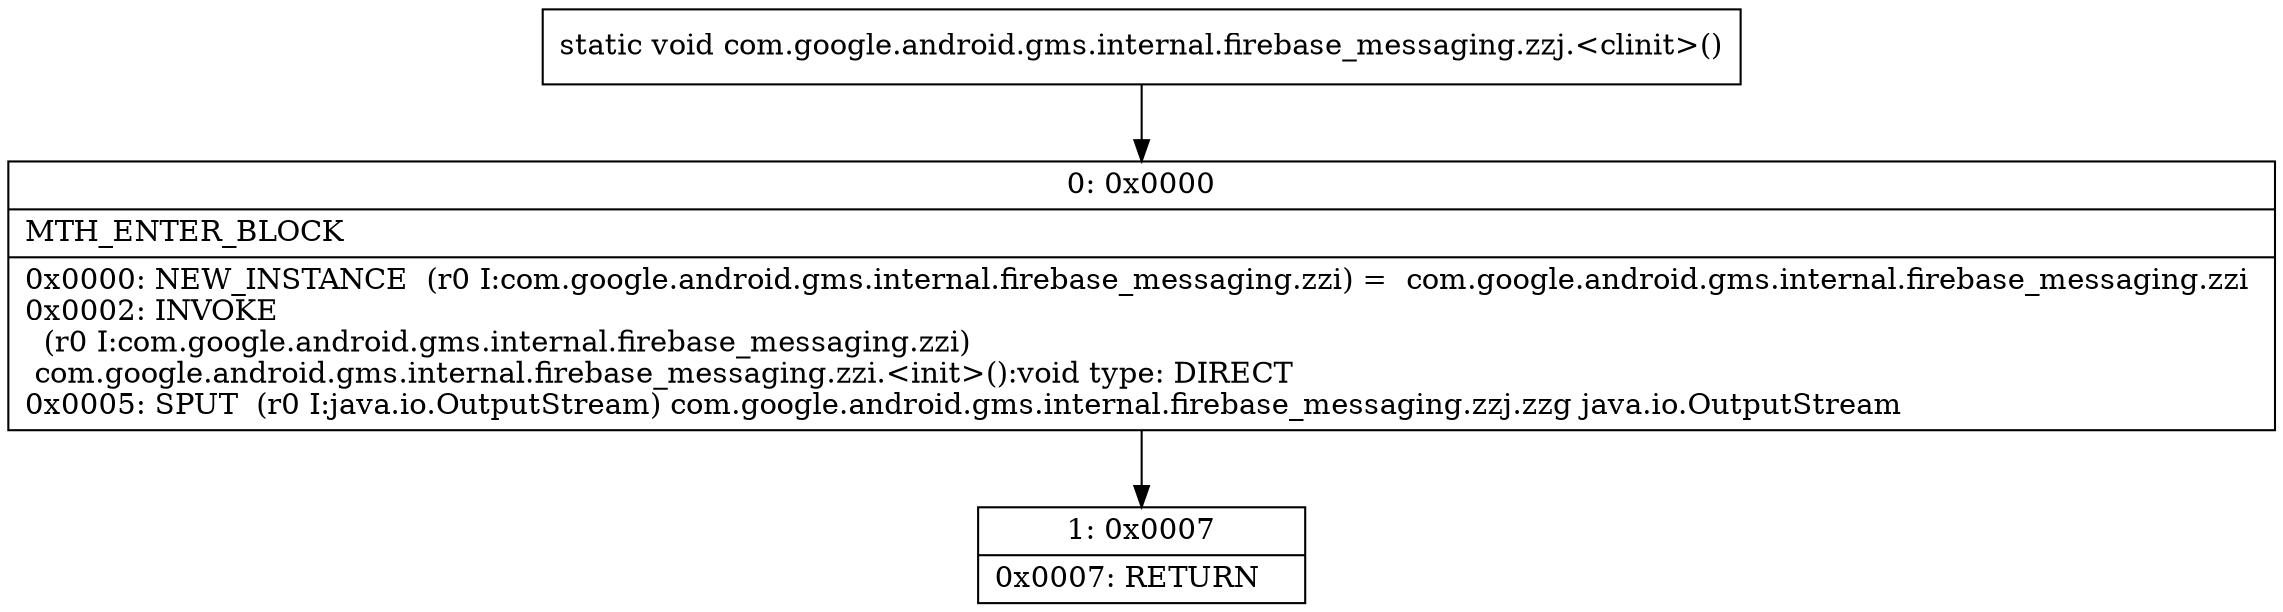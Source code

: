 digraph "CFG forcom.google.android.gms.internal.firebase_messaging.zzj.\<clinit\>()V" {
Node_0 [shape=record,label="{0\:\ 0x0000|MTH_ENTER_BLOCK\l|0x0000: NEW_INSTANCE  (r0 I:com.google.android.gms.internal.firebase_messaging.zzi) =  com.google.android.gms.internal.firebase_messaging.zzi \l0x0002: INVOKE  \l  (r0 I:com.google.android.gms.internal.firebase_messaging.zzi)\l com.google.android.gms.internal.firebase_messaging.zzi.\<init\>():void type: DIRECT \l0x0005: SPUT  (r0 I:java.io.OutputStream) com.google.android.gms.internal.firebase_messaging.zzj.zzg java.io.OutputStream \l}"];
Node_1 [shape=record,label="{1\:\ 0x0007|0x0007: RETURN   \l}"];
MethodNode[shape=record,label="{static void com.google.android.gms.internal.firebase_messaging.zzj.\<clinit\>() }"];
MethodNode -> Node_0;
Node_0 -> Node_1;
}

